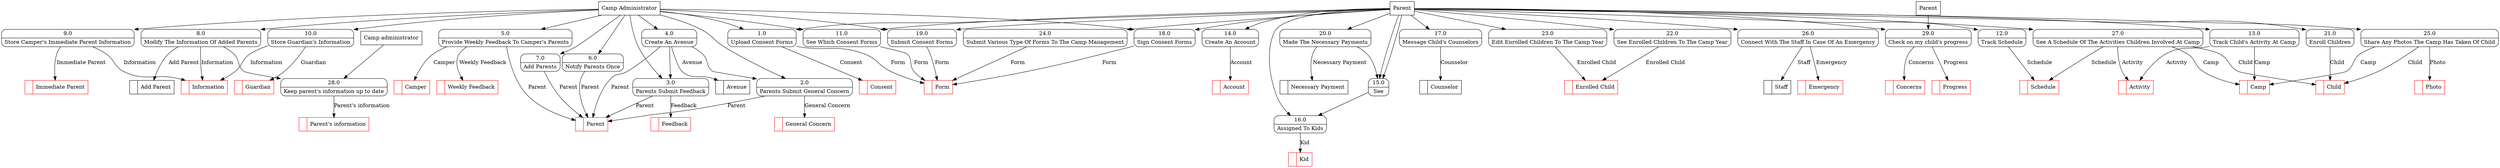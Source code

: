 digraph dfd2{ 
node[shape=record]
200 [label="<f0>  |<f1> Avenue " ];
201 [label="<f0>  |<f1> Parent " color=red];
202 [label="<f0>  |<f1> General Concern " color=red];
203 [label="<f0>  |<f1> Feedback " color=red];
204 [label="<f0>  |<f1> Camper " color=red];
205 [label="<f0>  |<f1> Weekly Feedback " color=red];
206 [label="<f0>  |<f1> Information " color=red];
207 [label="<f0>  |<f1> Add Parent " ];
208 [label="<f0>  |<f1> Guardian " color=red];
209 [label="<f0>  |<f1> Immediate Parent " color=red];
210 [label="<f0>  |<f1> Camp " color=red];
211 [label="<f0>  |<f1> Activity " color=red];
212 [label="<f0>  |<f1> Child " color=red];
213 [label="<f0>  |<f1> Schedule " color=red];
214 [label="<f0>  |<f1> Account " color=red];
215 [label="<f0>  |<f1> Kid " color=red];
216 [label="<f0>  |<f1> Counselor " ];
217 [label="<f0>  |<f1> Necessary Payment " ];
218 [label="<f0>  |<f1> Enrolled Child " color=red];
219 [label="<f0>  |<f1> Form " color=red];
220 [label="<f0>  |<f1> Photo " color=red];
221 [label="<f0>  |<f1> Staff " ];
222 [label="<f0>  |<f1> Emergency " color=red];
223 [label="<f0>  |<f1> Consent " color=red];
224 [label="Camp Administrator" shape=box];
225 [label="Parent" shape=box];
226 [label="{<f0> 1.0|<f1> Upload Consent Forms }" shape=Mrecord];
227 [label="{<f0> 2.0|<f1> Parents Submit General Concern }" shape=Mrecord];
228 [label="{<f0> 3.0|<f1> Parents Submit Feedback }" shape=Mrecord];
229 [label="{<f0> 4.0|<f1> Create An Avenue }" shape=Mrecord];
230 [label="{<f0> 5.0|<f1> Provide Weekly Feedback To Camper's Parents }" shape=Mrecord];
231 [label="{<f0> 6.0|<f1> Notify Parents Once }" shape=Mrecord];
232 [label="{<f0> 7.0|<f1> Add Parents }" shape=Mrecord];
233 [label="{<f0> 8.0|<f1> Modify The Information Of Added Parents }" shape=Mrecord];
234 [label="{<f0> 9.0|<f1> Store Camper's Immediate Parent Information }" shape=Mrecord];
235 [label="{<f0> 10.0|<f1> Store Guardian's Information }" shape=Mrecord];
236 [label="{<f0> 11.0|<f1> See Which Consent Forms }" shape=Mrecord];
237 [label="{<f0> 12.0|<f1> Track Schedule }" shape=Mrecord];
238 [label="{<f0> 13.0|<f1> Track Child's Activity At Camp }" shape=Mrecord];
239 [label="{<f0> 14.0|<f1> Create An Account }" shape=Mrecord];
240 [label="{<f0> 15.0|<f1> See }" shape=Mrecord];
241 [label="{<f0> 16.0|<f1> Assigned To Kids }" shape=Mrecord];
242 [label="{<f0> 17.0|<f1> Message Child's Counselors }" shape=Mrecord];
243 [label="{<f0> 18.0|<f1> Sign Consent Forms }" shape=Mrecord];
244 [label="{<f0> 19.0|<f1> Submit Consent Forms }" shape=Mrecord];
245 [label="{<f0> 20.0|<f1> Made The Necessary Payments }" shape=Mrecord];
246 [label="{<f0> 21.0|<f1> Enroll Children }" shape=Mrecord];
247 [label="{<f0> 22.0|<f1> See Enrolled Children To The Camp Year }" shape=Mrecord];
248 [label="{<f0> 23.0|<f1> Edit Enrolled Children To The Camp Year }" shape=Mrecord];
249 [label="{<f0> 24.0|<f1> Submit Various Type Of Forms To The Camp Management }" shape=Mrecord];
250 [label="{<f0> 25.0|<f1> Share Any Photos The Camp Has Taken Of Child }" shape=Mrecord];
251 [label="{<f0> 26.0|<f1> Connect With The Staff In Case Of An Emergency }" shape=Mrecord];
252 [label="{<f0> 27.0|<f1> See A Schedule Of The Activities Children Involved At Camp }" shape=Mrecord];
28 [label="{<f0> 28.0|<f1> Keep parent's information up to date }" shape=Mrecord];
233 -> 28
1001 [label="Camp administrator" shape=box];
1001 -> 28
1003 [label="<f0>  |<f1> Parent's information " color=red];
28 -> 1003 [label="Parent's information"]
29 [label="{<f0> 29.0|<f1> Check on my child's progress }" shape=Mrecord];
1005 [label="Parent" shape=box];
1005 -> 29
225 -> 29
1008 [label="<f0>  |<f1> Concerns " color=red];
29 -> 1008 [label="Concerns"]
1010 [label="<f0>  |<f1> Progress " color=red];
29 -> 1010 [label="Progress"]
224 -> 226
224 -> 227
224 -> 228
224 -> 229
224 -> 230
224 -> 231
224 -> 232
224 -> 233
224 -> 234
224 -> 235
224 -> 236
224 -> 243
224 -> 244
225 -> 226
225 -> 236
225 -> 237
225 -> 238
225 -> 239
225 -> 240
225 -> 240
225 -> 241
225 -> 242
225 -> 243
225 -> 244
225 -> 245
225 -> 246
225 -> 247
225 -> 248
225 -> 249
225 -> 250
225 -> 251
225 -> 252
226 -> 219 [label="Form"]
227 -> 202 [label="General Concern"]
227 -> 201 [label="Parent"]
228 -> 201 [label="Parent"]
228 -> 203 [label="Feedback"]
229 -> 227
229 -> 228
229 -> 200 [label="Avenue"]
229 -> 201 [label="Parent"]
230 -> 205 [label="Weekly Feedback"]
230 -> 201 [label="Parent"]
231 -> 201 [label="Parent"]
232 -> 201 [label="Parent"]
233 -> 206 [label="Information"]
233 -> 207 [label="Add Parent"]
234 -> 206 [label="Information"]
235 -> 208 [label="Guardian"]
235 -> 206 [label="Information"]
236 -> 219 [label="Form"]
237 -> 213 [label="Schedule"]
238 -> 211 [label="Activity"]
238 -> 210 [label="Camp"]
239 -> 214 [label="Account"]
240 -> 241
241 -> 215 [label="Kid"]
242 -> 216 [label="Counselor"]
243 -> 219 [label="Form"]
244 -> 219 [label="Form"]
245 -> 240
245 -> 217 [label="Necessary Payment"]
246 -> 212 [label="Child"]
247 -> 218 [label="Enrolled Child"]
248 -> 218 [label="Enrolled Child"]
249 -> 219 [label="Form"]
250 -> 220 [label="Photo"]
250 -> 210 [label="Camp"]
250 -> 212 [label="Child"]
251 -> 221 [label="Staff"]
251 -> 222 [label="Emergency"]
252 -> 210 [label="Camp"]
252 -> 211 [label="Activity"]
252 -> 212 [label="Child"]
252 -> 213 [label="Schedule"]
230 -> 204 [label="Camper"]
234 -> 209 [label="Immediate Parent"]
226 -> 223 [label="Consent"]
}